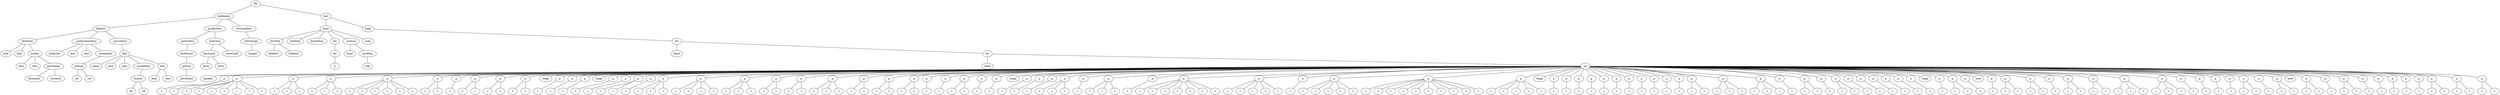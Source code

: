 graph Tree {
	"t0" [label = "TEI"];
	"t1" [label = "teiHeader"];
	"t2" [label = "fileDesc"];
	"t3" [label = "titleStmt"];
	"t4" [label = "title"];
	"t5" [label = "title"];
	"t6" [label = "author"];
	"t7" [label = "idno"];
	"t8" [label = "idno"];
	"t9" [label = "persName"];
	"t10" [label = "forename"];
	"t11" [label = "surname"];
	"t12" [label = "publicationStmt"];
	"t13" [label = "publisher"];
	"t14" [label = "idno"];
	"t15" [label = "idno"];
	"t16" [label = "availability"];
	"t17" [label = "licence"];
	"t18" [label = "ab"];
	"t19" [label = "ref"];
	"t20" [label = "sourceDesc"];
	"t21" [label = "bibl"];
	"t22" [label = "name"];
	"t23" [label = "idno"];
	"t24" [label = "idno"];
	"t25" [label = "availability"];
	"t26" [label = "licence"];
	"t27" [label = "ab"];
	"t28" [label = "ref"];
	"t29" [label = "bibl"];
	"t30" [label = "date"];
	"t31" [label = "idno"];
	"t32" [label = "profileDesc"];
	"t33" [label = "particDesc"];
	"t34" [label = "listPerson"];
	"t35" [label = "person"];
	"t36" [label = "persName"];
	"t37" [label = "textClass"];
	"t38" [label = "keywords"];
	"t39" [label = "term"];
	"t40" [label = "term"];
	"t41" [label = "classCode"];
	"t42" [label = "revisionDesc"];
	"t43" [label = "listChange"];
	"t44" [label = "change"];
	"t45" [label = "text"];
	"t46" [label = "front"];
	"t47" [label = "docTitle"];
	"t48" [label = "titlePart"];
	"t49" [label = "titlePart"];
	"t50" [label = "docDate"];
	"t51" [label = "docAuthor"];
	"t52" [label = "div"];
	"t53" [label = "div"];
	"t54" [label = "p"];
	"t55" [label = "castList"];
	"t56" [label = "head"];
	"t57" [label = "castItem"];
	"t58" [label = "role"];
	"t59" [label = "note"];
	"t60" [label = "body"];
	"t61" [label = "div"];
	"t62" [label = "head"];
	"t63" [label = "div"];
	"t64" [label = "head"];
	"t65" [label = "sp"];
	"t66" [label = "speaker"];
	"t67" [label = "p"];
	"t68" [label = "s"];
	"t69" [label = "s"];
	"t70" [label = "p"];
	"t71" [label = "s"];
	"t72" [label = "s"];
	"t73" [label = "s"];
	"t74" [label = "s"];
	"t75" [label = "s"];
	"t76" [label = "s"];
	"t77" [label = "s"];
	"t78" [label = "p"];
	"t79" [label = "s"];
	"t80" [label = "s"];
	"t81" [label = "s"];
	"t82" [label = "p"];
	"t83" [label = "s"];
	"t84" [label = "s"];
	"t85" [label = "s"];
	"t86" [label = "p"];
	"t87" [label = "s"];
	"t88" [label = "s"];
	"t89" [label = "s"];
	"t90" [label = "s"];
	"t91" [label = "s"];
	"t92" [label = "s"];
	"t93" [label = "p"];
	"t94" [label = "s"];
	"t95" [label = "s"];
	"t96" [label = "p"];
	"t97" [label = "s"];
	"t98" [label = "p"];
	"t99" [label = "s"];
	"t100" [label = "s"];
	"t101" [label = "p"];
	"t102" [label = "s"];
	"t103" [label = "s"];
	"t104" [label = "p"];
	"t105" [label = "s"];
	"t106" [label = "s"];
	"t107" [label = "stage"];
	"t108" [label = "p"];
	"t109" [label = "s"];
	"t110" [label = "p"];
	"t111" [label = "s"];
	"t112" [label = "p"];
	"t113" [label = "s"];
	"t114" [label = "stage"];
	"t115" [label = "p"];
	"t116" [label = "s"];
	"t117" [label = "p"];
	"t118" [label = "s"];
	"t119" [label = "p"];
	"t120" [label = "s"];
	"t121" [label = "s"];
	"t122" [label = "p"];
	"t123" [label = "s"];
	"t124" [label = "p"];
	"t125" [label = "s"];
	"t126" [label = "s"];
	"t127" [label = "s"];
	"t128" [label = "p"];
	"t129" [label = "s"];
	"t130" [label = "s"];
	"t131" [label = "s"];
	"t132" [label = "s"];
	"t133" [label = "p"];
	"t134" [label = "s"];
	"t135" [label = "s"];
	"t136" [label = "s"];
	"t137" [label = "p"];
	"t138" [label = "s"];
	"t139" [label = "s"];
	"t140" [label = "p"];
	"t141" [label = "s"];
	"t142" [label = "s"];
	"t143" [label = "p"];
	"t144" [label = "s"];
	"t145" [label = "s"];
	"t146" [label = "s"];
	"t147" [label = "p"];
	"t148" [label = "s"];
	"t149" [label = "s"];
	"t150" [label = "p"];
	"t151" [label = "s"];
	"t152" [label = "s"];
	"t153" [label = "p"];
	"t154" [label = "s"];
	"t155" [label = "s"];
	"t156" [label = "p"];
	"t157" [label = "s"];
	"t158" [label = "p"];
	"t159" [label = "s"];
	"t160" [label = "p"];
	"t161" [label = "s"];
	"t162" [label = "s"];
	"t163" [label = "p"];
	"t164" [label = "s"];
	"t165" [label = "p"];
	"t166" [label = "s"];
	"t167" [label = "stage"];
	"t168" [label = "p"];
	"t169" [label = "s"];
	"t170" [label = "p"];
	"t171" [label = "s"];
	"t172" [label = "p"];
	"t173" [label = "s"];
	"t174" [label = "p"];
	"t175" [label = "s"];
	"t176" [label = "s"];
	"t177" [label = "s"];
	"t178" [label = "p"];
	"t179" [label = "s"];
	"t180" [label = "p"];
	"t181" [label = "s"];
	"t182" [label = "s"];
	"t183" [label = "s"];
	"t184" [label = "p"];
	"t185" [label = "s"];
	"t186" [label = "p"];
	"t187" [label = "s"];
	"t188" [label = "s"];
	"t189" [label = "s"];
	"t190" [label = "s"];
	"t191" [label = "s"];
	"t192" [label = "s"];
	"t193" [label = "s"];
	"t194" [label = "p"];
	"t195" [label = "s"];
	"t196" [label = "s"];
	"t197" [label = "s"];
	"t198" [label = "s"];
	"t199" [label = "s"];
	"t200" [label = "p"];
	"t201" [label = "s"];
	"t202" [label = "p"];
	"t203" [label = "s"];
	"t204" [label = "s"];
	"t205" [label = "s"];
	"t206" [label = "s"];
	"t207" [label = "s"];
	"t208" [label = "p"];
	"t209" [label = "s"];
	"t210" [label = "s"];
	"t211" [label = "s"];
	"t212" [label = "s"];
	"t213" [label = "s"];
	"t214" [label = "s"];
	"t215" [label = "s"];
	"t216" [label = "s"];
	"t217" [label = "s"];
	"t218" [label = "s"];
	"t219" [label = "p"];
	"t220" [label = "s"];
	"t221" [label = "s"];
	"t222" [label = "s"];
	"t223" [label = "s"];
	"t224" [label = "s"];
	"t225" [label = "stage"];
	"t226" [label = "p"];
	"t227" [label = "s"];
	"t228" [label = "p"];
	"t229" [label = "s"];
	"t230" [label = "p"];
	"t231" [label = "s"];
	"t232" [label = "p"];
	"t233" [label = "s"];
	"t234" [label = "p"];
	"t235" [label = "s"];
	"t236" [label = "p"];
	"t237" [label = "s"];
	"t238" [label = "p"];
	"t239" [label = "s"];
	"t240" [label = "p"];
	"t241" [label = "s"];
	"t242" [label = "p"];
	"t243" [label = "s"];
	"t244" [label = "p"];
	"t245" [label = "s"];
	"t246" [label = "p"];
	"t247" [label = "s"];
	"t248" [label = "p"];
	"t249" [label = "s"];
	"t250" [label = "s"];
	"t251" [label = "p"];
	"t252" [label = "s"];
	"t253" [label = "s"];
	"t254" [label = "s"];
	"t255" [label = "p"];
	"t256" [label = "s"];
	"t257" [label = "s"];
	"t258" [label = "s"];
	"t259" [label = "p"];
	"t260" [label = "s"];
	"t261" [label = "p"];
	"t262" [label = "s"];
	"t263" [label = "s"];
	"t264" [label = "p"];
	"t265" [label = "s"];
	"t266" [label = "p"];
	"t267" [label = "s"];
	"t268" [label = "s"];
	"t269" [label = "p"];
	"t270" [label = "s"];
	"t271" [label = "p"];
	"t272" [label = "s"];
	"t273" [label = "p"];
	"t274" [label = "s"];
	"t275" [label = "p"];
	"t276" [label = "s"];
	"t277" [label = "p"];
	"t278" [label = "s"];
	"t279" [label = "p"];
	"t280" [label = "s"];
	"t281" [label = "stage"];
	"t282" [label = "p"];
	"t283" [label = "s"];
	"t284" [label = "p"];
	"t285" [label = "s"];
	"t286" [label = "s"];
	"t287" [label = "p"];
	"t288" [label = "s"];
	"t289" [label = "note"];
	"t290" [label = "p"];
	"t291" [label = "s"];
	"t292" [label = "p"];
	"t293" [label = "s"];
	"t294" [label = "s"];
	"t295" [label = "p"];
	"t296" [label = "s"];
	"t297" [label = "s"];
	"t298" [label = "p"];
	"t299" [label = "s"];
	"t300" [label = "p"];
	"t301" [label = "s"];
	"t302" [label = "s"];
	"t303" [label = "p"];
	"t304" [label = "s"];
	"t305" [label = "s"];
	"t306" [label = "p"];
	"t307" [label = "s"];
	"t308" [label = "s"];
	"t309" [label = "s"];
	"t310" [label = "p"];
	"t311" [label = "s"];
	"t312" [label = "s"];
	"t313" [label = "s"];
	"t314" [label = "p"];
	"t315" [label = "s"];
	"t316" [label = "p"];
	"t317" [label = "s"];
	"t318" [label = "p"];
	"t319" [label = "s"];
	"t320" [label = "p"];
	"t321" [label = "s"];
	"t322" [label = "p"];
	"t323" [label = "s"];
	"t324" [label = "s"];
	"t325" [label = "p"];
	"t326" [label = "s"];
	"t327" [label = "p"];
	"t328" [label = "s"];
	"t329" [label = "s"];
	"t330" [label = "note"];
	"t331" [label = "p"];
	"t332" [label = "s"];
	"t333" [label = "s"];
	"t334" [label = "p"];
	"t335" [label = "s"];
	"t336" [label = "p"];
	"t337" [label = "s"];
	"t338" [label = "s"];
	"t339" [label = "p"];
	"t340" [label = "s"];
	"t341" [label = "p"];
	"t342" [label = "s"];
	"t343" [label = "p"];
	"t344" [label = "s"];
	"t345" [label = "p"];
	"t346" [label = "s"];
	"t347" [label = "p"];
	"t348" [label = "s"];
	"t349" [label = "p"];
	"t350" [label = "s"];
	"t351" [label = "s"];
	"t352" [label = "p"];
	"t353" [label = "s"];
	"t354" [label = "s"];
	"t355" [label = "p"];
	"t356" [label = "s"];
	"t357" [label = "s"];
	"t0" -- "t1";
	"t1" -- "t2";
	"t2" -- "t3";
	"t3" -- "t4";
	"t3" -- "t5";
	"t3" -- "t6";
	"t6" -- "t7";
	"t6" -- "t8";
	"t6" -- "t9";
	"t9" -- "t10";
	"t9" -- "t11";
	"t2" -- "t12";
	"t12" -- "t13";
	"t12" -- "t14";
	"t12" -- "t15";
	"t12" -- "t16";
	"t16" -- "t17";
	"t17" -- "t18";
	"t17" -- "t19";
	"t2" -- "t20";
	"t20" -- "t21";
	"t21" -- "t22";
	"t21" -- "t23";
	"t21" -- "t24";
	"t21" -- "t25";
	"t25" -- "t26";
	"t26" -- "t27";
	"t26" -- "t28";
	"t21" -- "t29";
	"t29" -- "t30";
	"t29" -- "t31";
	"t1" -- "t32";
	"t32" -- "t33";
	"t33" -- "t34";
	"t34" -- "t35";
	"t35" -- "t36";
	"t32" -- "t37";
	"t37" -- "t38";
	"t38" -- "t39";
	"t38" -- "t40";
	"t37" -- "t41";
	"t1" -- "t42";
	"t42" -- "t43";
	"t43" -- "t44";
	"t0" -- "t45";
	"t45" -- "t46";
	"t46" -- "t47";
	"t47" -- "t48";
	"t47" -- "t49";
	"t46" -- "t50";
	"t46" -- "t51";
	"t46" -- "t52";
	"t52" -- "t53";
	"t53" -- "t54";
	"t46" -- "t55";
	"t55" -- "t56";
	"t55" -- "t57";
	"t57" -- "t58";
	"t46" -- "t59";
	"t45" -- "t60";
	"t60" -- "t61";
	"t61" -- "t62";
	"t61" -- "t63";
	"t63" -- "t64";
	"t63" -- "t65";
	"t65" -- "t66";
	"t65" -- "t67";
	"t67" -- "t68";
	"t67" -- "t69";
	"t65" -- "t70";
	"t70" -- "t71";
	"t70" -- "t72";
	"t70" -- "t73";
	"t70" -- "t74";
	"t70" -- "t75";
	"t70" -- "t76";
	"t70" -- "t77";
	"t65" -- "t78";
	"t78" -- "t79";
	"t78" -- "t80";
	"t78" -- "t81";
	"t65" -- "t82";
	"t82" -- "t83";
	"t82" -- "t84";
	"t82" -- "t85";
	"t65" -- "t86";
	"t86" -- "t87";
	"t86" -- "t88";
	"t86" -- "t89";
	"t86" -- "t90";
	"t86" -- "t91";
	"t86" -- "t92";
	"t65" -- "t93";
	"t93" -- "t94";
	"t93" -- "t95";
	"t65" -- "t96";
	"t96" -- "t97";
	"t65" -- "t98";
	"t98" -- "t99";
	"t98" -- "t100";
	"t65" -- "t101";
	"t101" -- "t102";
	"t101" -- "t103";
	"t65" -- "t104";
	"t104" -- "t105";
	"t104" -- "t106";
	"t65" -- "t107";
	"t65" -- "t108";
	"t108" -- "t109";
	"t65" -- "t110";
	"t110" -- "t111";
	"t65" -- "t112";
	"t112" -- "t113";
	"t65" -- "t114";
	"t65" -- "t115";
	"t115" -- "t116";
	"t65" -- "t117";
	"t117" -- "t118";
	"t65" -- "t119";
	"t119" -- "t120";
	"t119" -- "t121";
	"t65" -- "t122";
	"t122" -- "t123";
	"t65" -- "t124";
	"t124" -- "t125";
	"t124" -- "t126";
	"t124" -- "t127";
	"t65" -- "t128";
	"t128" -- "t129";
	"t128" -- "t130";
	"t128" -- "t131";
	"t128" -- "t132";
	"t65" -- "t133";
	"t133" -- "t134";
	"t133" -- "t135";
	"t133" -- "t136";
	"t65" -- "t137";
	"t137" -- "t138";
	"t137" -- "t139";
	"t65" -- "t140";
	"t140" -- "t141";
	"t140" -- "t142";
	"t65" -- "t143";
	"t143" -- "t144";
	"t143" -- "t145";
	"t143" -- "t146";
	"t65" -- "t147";
	"t147" -- "t148";
	"t147" -- "t149";
	"t65" -- "t150";
	"t150" -- "t151";
	"t150" -- "t152";
	"t65" -- "t153";
	"t153" -- "t154";
	"t153" -- "t155";
	"t65" -- "t156";
	"t156" -- "t157";
	"t65" -- "t158";
	"t158" -- "t159";
	"t65" -- "t160";
	"t160" -- "t161";
	"t160" -- "t162";
	"t65" -- "t163";
	"t163" -- "t164";
	"t65" -- "t165";
	"t165" -- "t166";
	"t65" -- "t167";
	"t65" -- "t168";
	"t168" -- "t169";
	"t65" -- "t170";
	"t170" -- "t171";
	"t65" -- "t172";
	"t172" -- "t173";
	"t65" -- "t174";
	"t174" -- "t175";
	"t174" -- "t176";
	"t174" -- "t177";
	"t65" -- "t178";
	"t178" -- "t179";
	"t65" -- "t180";
	"t180" -- "t181";
	"t180" -- "t182";
	"t180" -- "t183";
	"t65" -- "t184";
	"t184" -- "t185";
	"t65" -- "t186";
	"t186" -- "t187";
	"t186" -- "t188";
	"t186" -- "t189";
	"t186" -- "t190";
	"t186" -- "t191";
	"t186" -- "t192";
	"t186" -- "t193";
	"t65" -- "t194";
	"t194" -- "t195";
	"t194" -- "t196";
	"t194" -- "t197";
	"t194" -- "t198";
	"t194" -- "t199";
	"t65" -- "t200";
	"t200" -- "t201";
	"t65" -- "t202";
	"t202" -- "t203";
	"t202" -- "t204";
	"t202" -- "t205";
	"t202" -- "t206";
	"t202" -- "t207";
	"t65" -- "t208";
	"t208" -- "t209";
	"t208" -- "t210";
	"t208" -- "t211";
	"t208" -- "t212";
	"t208" -- "t213";
	"t208" -- "t214";
	"t208" -- "t215";
	"t208" -- "t216";
	"t208" -- "t217";
	"t208" -- "t218";
	"t65" -- "t219";
	"t219" -- "t220";
	"t219" -- "t221";
	"t219" -- "t222";
	"t219" -- "t223";
	"t219" -- "t224";
	"t65" -- "t225";
	"t65" -- "t226";
	"t226" -- "t227";
	"t65" -- "t228";
	"t228" -- "t229";
	"t65" -- "t230";
	"t230" -- "t231";
	"t65" -- "t232";
	"t232" -- "t233";
	"t65" -- "t234";
	"t234" -- "t235";
	"t65" -- "t236";
	"t236" -- "t237";
	"t65" -- "t238";
	"t238" -- "t239";
	"t65" -- "t240";
	"t240" -- "t241";
	"t65" -- "t242";
	"t242" -- "t243";
	"t65" -- "t244";
	"t244" -- "t245";
	"t65" -- "t246";
	"t246" -- "t247";
	"t65" -- "t248";
	"t248" -- "t249";
	"t248" -- "t250";
	"t65" -- "t251";
	"t251" -- "t252";
	"t251" -- "t253";
	"t251" -- "t254";
	"t65" -- "t255";
	"t255" -- "t256";
	"t255" -- "t257";
	"t255" -- "t258";
	"t65" -- "t259";
	"t259" -- "t260";
	"t65" -- "t261";
	"t261" -- "t262";
	"t261" -- "t263";
	"t65" -- "t264";
	"t264" -- "t265";
	"t65" -- "t266";
	"t266" -- "t267";
	"t266" -- "t268";
	"t65" -- "t269";
	"t269" -- "t270";
	"t65" -- "t271";
	"t271" -- "t272";
	"t65" -- "t273";
	"t273" -- "t274";
	"t65" -- "t275";
	"t275" -- "t276";
	"t65" -- "t277";
	"t277" -- "t278";
	"t65" -- "t279";
	"t279" -- "t280";
	"t65" -- "t281";
	"t65" -- "t282";
	"t282" -- "t283";
	"t65" -- "t284";
	"t284" -- "t285";
	"t284" -- "t286";
	"t65" -- "t287";
	"t287" -- "t288";
	"t65" -- "t289";
	"t65" -- "t290";
	"t290" -- "t291";
	"t65" -- "t292";
	"t292" -- "t293";
	"t292" -- "t294";
	"t65" -- "t295";
	"t295" -- "t296";
	"t295" -- "t297";
	"t65" -- "t298";
	"t298" -- "t299";
	"t65" -- "t300";
	"t300" -- "t301";
	"t300" -- "t302";
	"t65" -- "t303";
	"t303" -- "t304";
	"t303" -- "t305";
	"t65" -- "t306";
	"t306" -- "t307";
	"t306" -- "t308";
	"t306" -- "t309";
	"t65" -- "t310";
	"t310" -- "t311";
	"t310" -- "t312";
	"t310" -- "t313";
	"t65" -- "t314";
	"t314" -- "t315";
	"t65" -- "t316";
	"t316" -- "t317";
	"t65" -- "t318";
	"t318" -- "t319";
	"t65" -- "t320";
	"t320" -- "t321";
	"t65" -- "t322";
	"t322" -- "t323";
	"t322" -- "t324";
	"t65" -- "t325";
	"t325" -- "t326";
	"t65" -- "t327";
	"t327" -- "t328";
	"t327" -- "t329";
	"t65" -- "t330";
	"t65" -- "t331";
	"t331" -- "t332";
	"t331" -- "t333";
	"t65" -- "t334";
	"t334" -- "t335";
	"t65" -- "t336";
	"t336" -- "t337";
	"t336" -- "t338";
	"t65" -- "t339";
	"t339" -- "t340";
	"t65" -- "t341";
	"t341" -- "t342";
	"t65" -- "t343";
	"t343" -- "t344";
	"t65" -- "t345";
	"t345" -- "t346";
	"t65" -- "t347";
	"t347" -- "t348";
	"t65" -- "t349";
	"t349" -- "t350";
	"t349" -- "t351";
	"t65" -- "t352";
	"t352" -- "t353";
	"t352" -- "t354";
	"t65" -- "t355";
	"t355" -- "t356";
	"t355" -- "t357";
}
